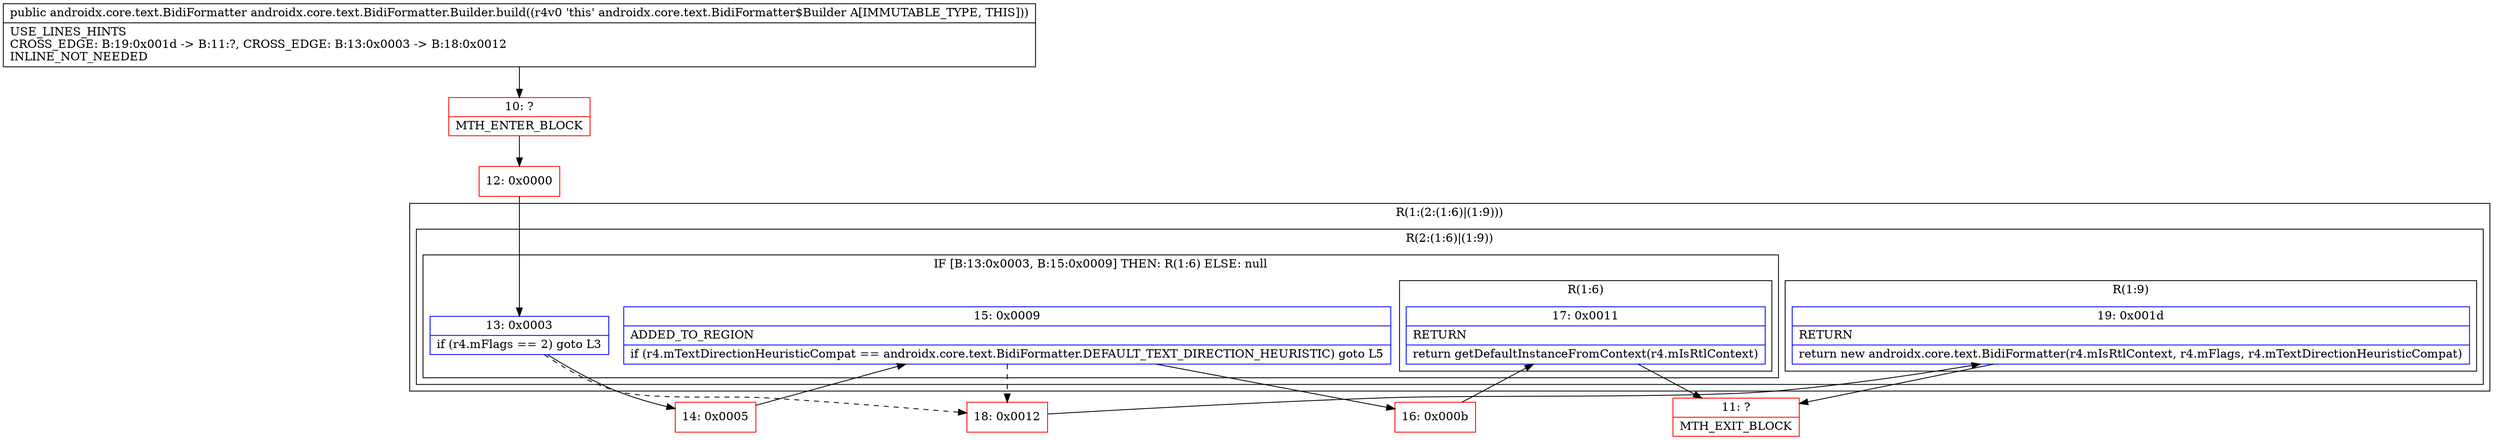 digraph "CFG forandroidx.core.text.BidiFormatter.Builder.build()Landroidx\/core\/text\/BidiFormatter;" {
subgraph cluster_Region_756361954 {
label = "R(1:(2:(1:6)|(1:9)))";
node [shape=record,color=blue];
subgraph cluster_Region_496806154 {
label = "R(2:(1:6)|(1:9))";
node [shape=record,color=blue];
subgraph cluster_IfRegion_1210450433 {
label = "IF [B:13:0x0003, B:15:0x0009] THEN: R(1:6) ELSE: null";
node [shape=record,color=blue];
Node_13 [shape=record,label="{13\:\ 0x0003|if (r4.mFlags == 2) goto L3\l}"];
Node_15 [shape=record,label="{15\:\ 0x0009|ADDED_TO_REGION\l|if (r4.mTextDirectionHeuristicCompat == androidx.core.text.BidiFormatter.DEFAULT_TEXT_DIRECTION_HEURISTIC) goto L5\l}"];
subgraph cluster_Region_1607879360 {
label = "R(1:6)";
node [shape=record,color=blue];
Node_17 [shape=record,label="{17\:\ 0x0011|RETURN\l|return getDefaultInstanceFromContext(r4.mIsRtlContext)\l}"];
}
}
subgraph cluster_Region_1536178658 {
label = "R(1:9)";
node [shape=record,color=blue];
Node_19 [shape=record,label="{19\:\ 0x001d|RETURN\l|return new androidx.core.text.BidiFormatter(r4.mIsRtlContext, r4.mFlags, r4.mTextDirectionHeuristicCompat)\l}"];
}
}
}
Node_10 [shape=record,color=red,label="{10\:\ ?|MTH_ENTER_BLOCK\l}"];
Node_12 [shape=record,color=red,label="{12\:\ 0x0000}"];
Node_14 [shape=record,color=red,label="{14\:\ 0x0005}"];
Node_16 [shape=record,color=red,label="{16\:\ 0x000b}"];
Node_11 [shape=record,color=red,label="{11\:\ ?|MTH_EXIT_BLOCK\l}"];
Node_18 [shape=record,color=red,label="{18\:\ 0x0012}"];
MethodNode[shape=record,label="{public androidx.core.text.BidiFormatter androidx.core.text.BidiFormatter.Builder.build((r4v0 'this' androidx.core.text.BidiFormatter$Builder A[IMMUTABLE_TYPE, THIS]))  | USE_LINES_HINTS\lCROSS_EDGE: B:19:0x001d \-\> B:11:?, CROSS_EDGE: B:13:0x0003 \-\> B:18:0x0012\lINLINE_NOT_NEEDED\l}"];
MethodNode -> Node_10;Node_13 -> Node_14;
Node_13 -> Node_18[style=dashed];
Node_15 -> Node_16;
Node_15 -> Node_18[style=dashed];
Node_17 -> Node_11;
Node_19 -> Node_11;
Node_10 -> Node_12;
Node_12 -> Node_13;
Node_14 -> Node_15;
Node_16 -> Node_17;
Node_18 -> Node_19;
}

